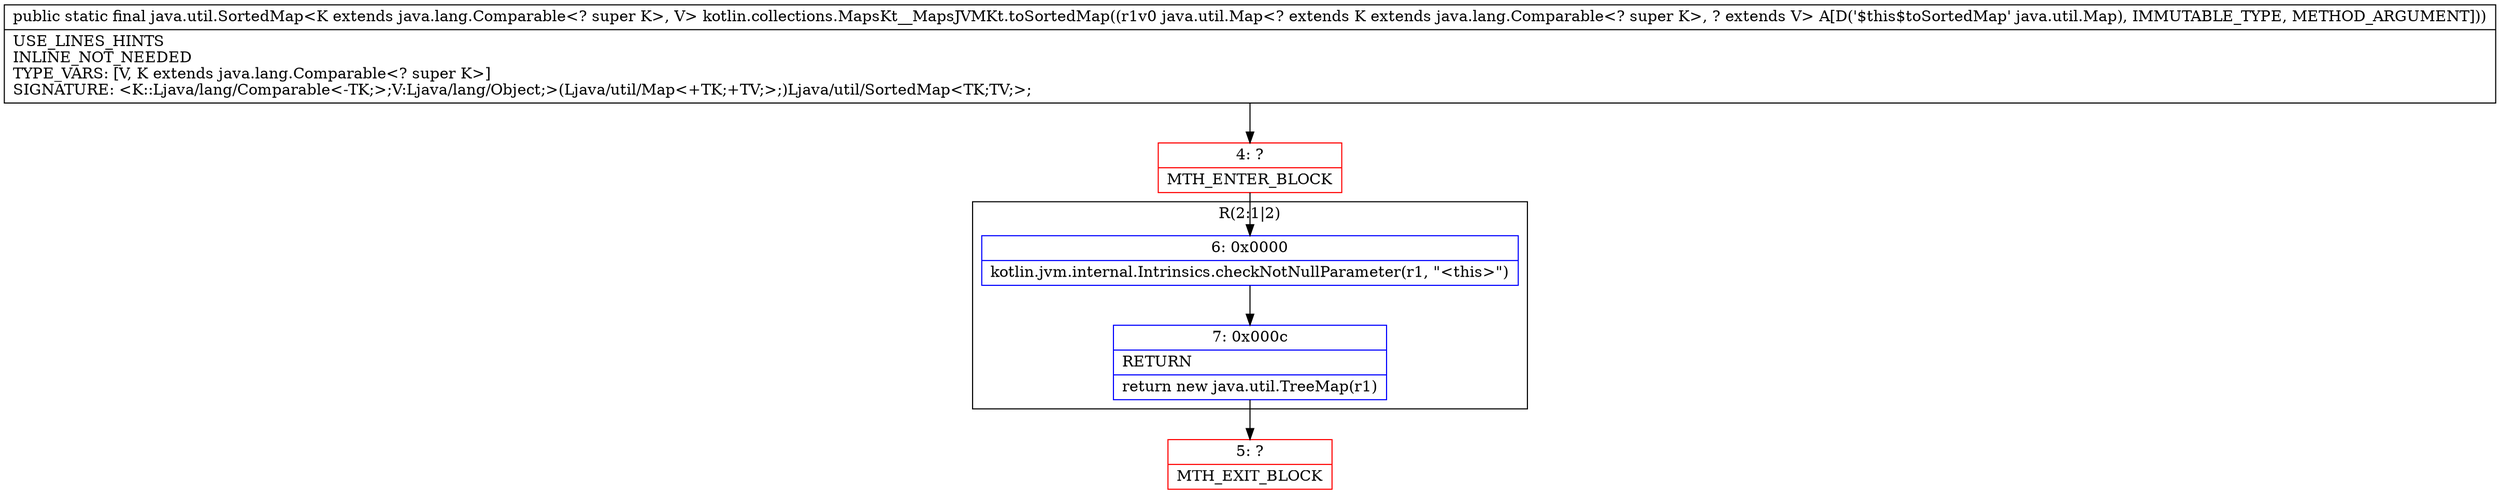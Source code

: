 digraph "CFG forkotlin.collections.MapsKt__MapsJVMKt.toSortedMap(Ljava\/util\/Map;)Ljava\/util\/SortedMap;" {
subgraph cluster_Region_1871109500 {
label = "R(2:1|2)";
node [shape=record,color=blue];
Node_6 [shape=record,label="{6\:\ 0x0000|kotlin.jvm.internal.Intrinsics.checkNotNullParameter(r1, \"\<this\>\")\l}"];
Node_7 [shape=record,label="{7\:\ 0x000c|RETURN\l|return new java.util.TreeMap(r1)\l}"];
}
Node_4 [shape=record,color=red,label="{4\:\ ?|MTH_ENTER_BLOCK\l}"];
Node_5 [shape=record,color=red,label="{5\:\ ?|MTH_EXIT_BLOCK\l}"];
MethodNode[shape=record,label="{public static final java.util.SortedMap\<K extends java.lang.Comparable\<? super K\>, V\> kotlin.collections.MapsKt__MapsJVMKt.toSortedMap((r1v0 java.util.Map\<? extends K extends java.lang.Comparable\<? super K\>, ? extends V\> A[D('$this$toSortedMap' java.util.Map), IMMUTABLE_TYPE, METHOD_ARGUMENT]))  | USE_LINES_HINTS\lINLINE_NOT_NEEDED\lTYPE_VARS: [V, K extends java.lang.Comparable\<? super K\>]\lSIGNATURE: \<K::Ljava\/lang\/Comparable\<\-TK;\>;V:Ljava\/lang\/Object;\>(Ljava\/util\/Map\<+TK;+TV;\>;)Ljava\/util\/SortedMap\<TK;TV;\>;\l}"];
MethodNode -> Node_4;Node_6 -> Node_7;
Node_7 -> Node_5;
Node_4 -> Node_6;
}

